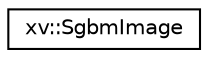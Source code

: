 digraph "Graphical Class Hierarchy"
{
 // LATEX_PDF_SIZE
  edge [fontname="Helvetica",fontsize="10",labelfontname="Helvetica",labelfontsize="10"];
  node [fontname="Helvetica",fontsize="10",shape=record];
  rankdir="LR";
  Node0 [label="xv::SgbmImage",height=0.2,width=0.4,color="black", fillcolor="white", style="filled",URL="$structxv_1_1SgbmImage.html",tooltip="SGBM data."];
}
